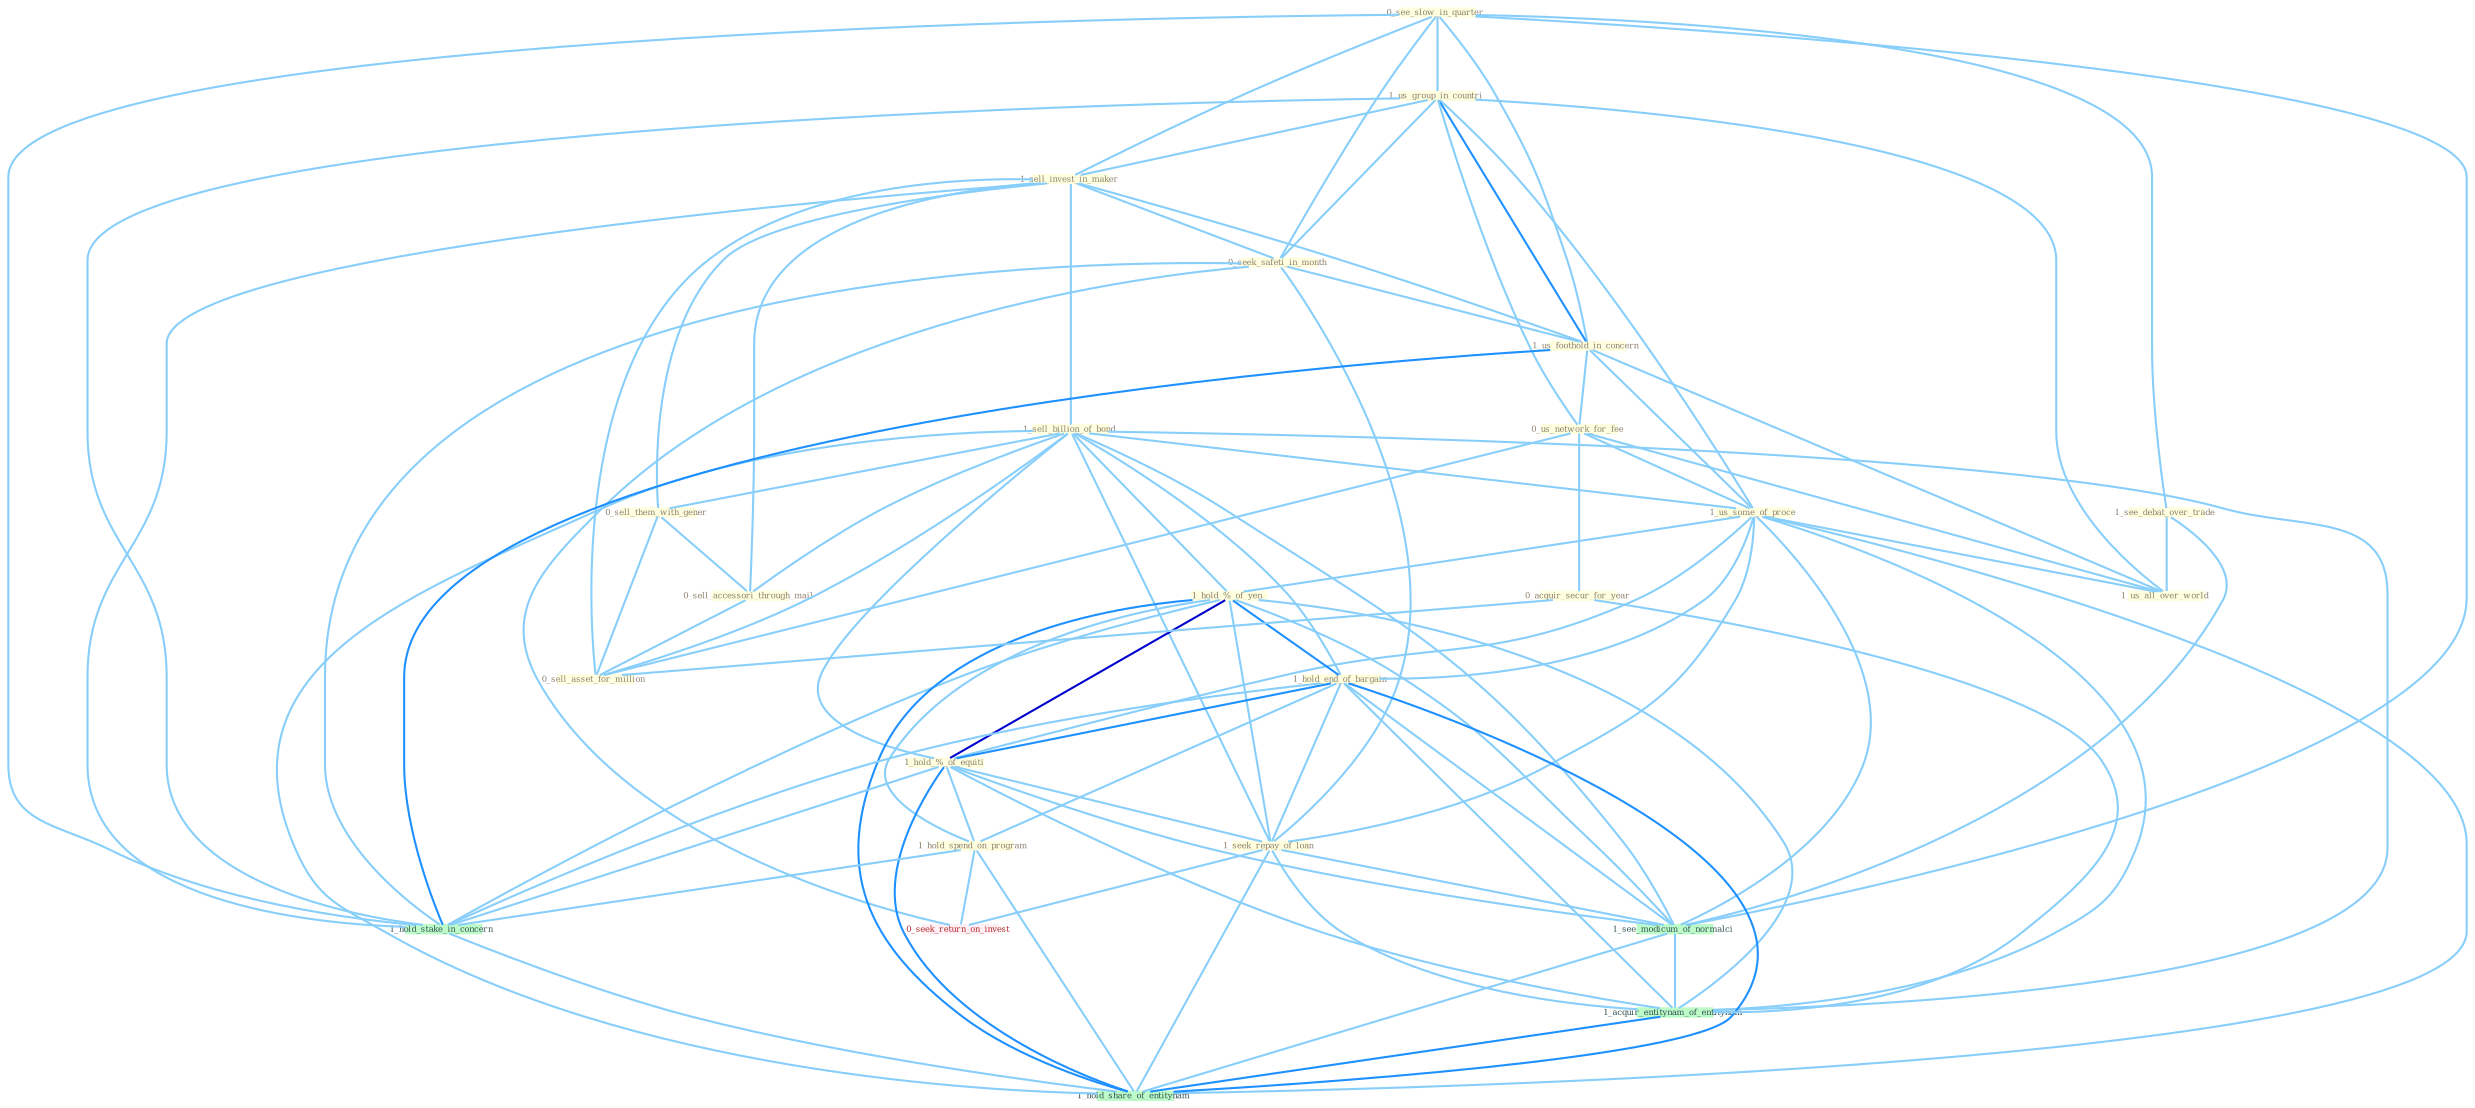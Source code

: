 Graph G{ 
    node
    [shape=polygon,style=filled,width=.5,height=.06,color="#BDFCC9",fixedsize=true,fontsize=4,
    fontcolor="#2f4f4f"];
    {node
    [color="#ffffe0", fontcolor="#8b7d6b"] "0_see_slow_in_quarter " "1_us_group_in_countri " "1_sell_invest_in_maker " "0_seek_safeti_in_month " "1_sell_billion_of_bond " "1_us_foothold_in_concern " "1_see_debat_over_trade " "0_us_network_for_fee " "0_sell_them_with_gener " "1_us_some_of_proce " "1_hold_%_of_yen " "1_hold_end_of_bargain " "1_us_all_over_world " "1_hold_%_of_equiti " "0_acquir_secur_for_year " "1_seek_repay_of_loan " "1_hold_spend_on_program " "0_sell_accessori_through_mail " "0_sell_asset_for_million "}
{node [color="#fff0f5", fontcolor="#b22222"] "0_seek_return_on_invest "}
edge [color="#B0E2FF"];

	"0_see_slow_in_quarter " -- "1_us_group_in_countri " [w="1", color="#87cefa" ];
	"0_see_slow_in_quarter " -- "1_sell_invest_in_maker " [w="1", color="#87cefa" ];
	"0_see_slow_in_quarter " -- "0_seek_safeti_in_month " [w="1", color="#87cefa" ];
	"0_see_slow_in_quarter " -- "1_us_foothold_in_concern " [w="1", color="#87cefa" ];
	"0_see_slow_in_quarter " -- "1_see_debat_over_trade " [w="1", color="#87cefa" ];
	"0_see_slow_in_quarter " -- "1_hold_stake_in_concern " [w="1", color="#87cefa" ];
	"0_see_slow_in_quarter " -- "1_see_modicum_of_normalci " [w="1", color="#87cefa" ];
	"1_us_group_in_countri " -- "1_sell_invest_in_maker " [w="1", color="#87cefa" ];
	"1_us_group_in_countri " -- "0_seek_safeti_in_month " [w="1", color="#87cefa" ];
	"1_us_group_in_countri " -- "1_us_foothold_in_concern " [w="2", color="#1e90ff" , len=0.8];
	"1_us_group_in_countri " -- "0_us_network_for_fee " [w="1", color="#87cefa" ];
	"1_us_group_in_countri " -- "1_us_some_of_proce " [w="1", color="#87cefa" ];
	"1_us_group_in_countri " -- "1_us_all_over_world " [w="1", color="#87cefa" ];
	"1_us_group_in_countri " -- "1_hold_stake_in_concern " [w="1", color="#87cefa" ];
	"1_sell_invest_in_maker " -- "0_seek_safeti_in_month " [w="1", color="#87cefa" ];
	"1_sell_invest_in_maker " -- "1_sell_billion_of_bond " [w="1", color="#87cefa" ];
	"1_sell_invest_in_maker " -- "1_us_foothold_in_concern " [w="1", color="#87cefa" ];
	"1_sell_invest_in_maker " -- "0_sell_them_with_gener " [w="1", color="#87cefa" ];
	"1_sell_invest_in_maker " -- "0_sell_accessori_through_mail " [w="1", color="#87cefa" ];
	"1_sell_invest_in_maker " -- "0_sell_asset_for_million " [w="1", color="#87cefa" ];
	"1_sell_invest_in_maker " -- "1_hold_stake_in_concern " [w="1", color="#87cefa" ];
	"0_seek_safeti_in_month " -- "1_us_foothold_in_concern " [w="1", color="#87cefa" ];
	"0_seek_safeti_in_month " -- "1_seek_repay_of_loan " [w="1", color="#87cefa" ];
	"0_seek_safeti_in_month " -- "1_hold_stake_in_concern " [w="1", color="#87cefa" ];
	"0_seek_safeti_in_month " -- "0_seek_return_on_invest " [w="1", color="#87cefa" ];
	"1_sell_billion_of_bond " -- "0_sell_them_with_gener " [w="1", color="#87cefa" ];
	"1_sell_billion_of_bond " -- "1_us_some_of_proce " [w="1", color="#87cefa" ];
	"1_sell_billion_of_bond " -- "1_hold_%_of_yen " [w="1", color="#87cefa" ];
	"1_sell_billion_of_bond " -- "1_hold_end_of_bargain " [w="1", color="#87cefa" ];
	"1_sell_billion_of_bond " -- "1_hold_%_of_equiti " [w="1", color="#87cefa" ];
	"1_sell_billion_of_bond " -- "1_seek_repay_of_loan " [w="1", color="#87cefa" ];
	"1_sell_billion_of_bond " -- "0_sell_accessori_through_mail " [w="1", color="#87cefa" ];
	"1_sell_billion_of_bond " -- "0_sell_asset_for_million " [w="1", color="#87cefa" ];
	"1_sell_billion_of_bond " -- "1_see_modicum_of_normalci " [w="1", color="#87cefa" ];
	"1_sell_billion_of_bond " -- "1_acquir_entitynam_of_entitynam " [w="1", color="#87cefa" ];
	"1_sell_billion_of_bond " -- "1_hold_share_of_entitynam " [w="1", color="#87cefa" ];
	"1_us_foothold_in_concern " -- "0_us_network_for_fee " [w="1", color="#87cefa" ];
	"1_us_foothold_in_concern " -- "1_us_some_of_proce " [w="1", color="#87cefa" ];
	"1_us_foothold_in_concern " -- "1_us_all_over_world " [w="1", color="#87cefa" ];
	"1_us_foothold_in_concern " -- "1_hold_stake_in_concern " [w="2", color="#1e90ff" , len=0.8];
	"1_see_debat_over_trade " -- "1_us_all_over_world " [w="1", color="#87cefa" ];
	"1_see_debat_over_trade " -- "1_see_modicum_of_normalci " [w="1", color="#87cefa" ];
	"0_us_network_for_fee " -- "1_us_some_of_proce " [w="1", color="#87cefa" ];
	"0_us_network_for_fee " -- "1_us_all_over_world " [w="1", color="#87cefa" ];
	"0_us_network_for_fee " -- "0_acquir_secur_for_year " [w="1", color="#87cefa" ];
	"0_us_network_for_fee " -- "0_sell_asset_for_million " [w="1", color="#87cefa" ];
	"0_sell_them_with_gener " -- "0_sell_accessori_through_mail " [w="1", color="#87cefa" ];
	"0_sell_them_with_gener " -- "0_sell_asset_for_million " [w="1", color="#87cefa" ];
	"1_us_some_of_proce " -- "1_hold_%_of_yen " [w="1", color="#87cefa" ];
	"1_us_some_of_proce " -- "1_hold_end_of_bargain " [w="1", color="#87cefa" ];
	"1_us_some_of_proce " -- "1_us_all_over_world " [w="1", color="#87cefa" ];
	"1_us_some_of_proce " -- "1_hold_%_of_equiti " [w="1", color="#87cefa" ];
	"1_us_some_of_proce " -- "1_seek_repay_of_loan " [w="1", color="#87cefa" ];
	"1_us_some_of_proce " -- "1_see_modicum_of_normalci " [w="1", color="#87cefa" ];
	"1_us_some_of_proce " -- "1_acquir_entitynam_of_entitynam " [w="1", color="#87cefa" ];
	"1_us_some_of_proce " -- "1_hold_share_of_entitynam " [w="1", color="#87cefa" ];
	"1_hold_%_of_yen " -- "1_hold_end_of_bargain " [w="2", color="#1e90ff" , len=0.8];
	"1_hold_%_of_yen " -- "1_hold_%_of_equiti " [w="3", color="#0000cd" , len=0.6];
	"1_hold_%_of_yen " -- "1_seek_repay_of_loan " [w="1", color="#87cefa" ];
	"1_hold_%_of_yen " -- "1_hold_spend_on_program " [w="1", color="#87cefa" ];
	"1_hold_%_of_yen " -- "1_hold_stake_in_concern " [w="1", color="#87cefa" ];
	"1_hold_%_of_yen " -- "1_see_modicum_of_normalci " [w="1", color="#87cefa" ];
	"1_hold_%_of_yen " -- "1_acquir_entitynam_of_entitynam " [w="1", color="#87cefa" ];
	"1_hold_%_of_yen " -- "1_hold_share_of_entitynam " [w="2", color="#1e90ff" , len=0.8];
	"1_hold_end_of_bargain " -- "1_hold_%_of_equiti " [w="2", color="#1e90ff" , len=0.8];
	"1_hold_end_of_bargain " -- "1_seek_repay_of_loan " [w="1", color="#87cefa" ];
	"1_hold_end_of_bargain " -- "1_hold_spend_on_program " [w="1", color="#87cefa" ];
	"1_hold_end_of_bargain " -- "1_hold_stake_in_concern " [w="1", color="#87cefa" ];
	"1_hold_end_of_bargain " -- "1_see_modicum_of_normalci " [w="1", color="#87cefa" ];
	"1_hold_end_of_bargain " -- "1_acquir_entitynam_of_entitynam " [w="1", color="#87cefa" ];
	"1_hold_end_of_bargain " -- "1_hold_share_of_entitynam " [w="2", color="#1e90ff" , len=0.8];
	"1_hold_%_of_equiti " -- "1_seek_repay_of_loan " [w="1", color="#87cefa" ];
	"1_hold_%_of_equiti " -- "1_hold_spend_on_program " [w="1", color="#87cefa" ];
	"1_hold_%_of_equiti " -- "1_hold_stake_in_concern " [w="1", color="#87cefa" ];
	"1_hold_%_of_equiti " -- "1_see_modicum_of_normalci " [w="1", color="#87cefa" ];
	"1_hold_%_of_equiti " -- "1_acquir_entitynam_of_entitynam " [w="1", color="#87cefa" ];
	"1_hold_%_of_equiti " -- "1_hold_share_of_entitynam " [w="2", color="#1e90ff" , len=0.8];
	"0_acquir_secur_for_year " -- "0_sell_asset_for_million " [w="1", color="#87cefa" ];
	"0_acquir_secur_for_year " -- "1_acquir_entitynam_of_entitynam " [w="1", color="#87cefa" ];
	"1_seek_repay_of_loan " -- "0_seek_return_on_invest " [w="1", color="#87cefa" ];
	"1_seek_repay_of_loan " -- "1_see_modicum_of_normalci " [w="1", color="#87cefa" ];
	"1_seek_repay_of_loan " -- "1_acquir_entitynam_of_entitynam " [w="1", color="#87cefa" ];
	"1_seek_repay_of_loan " -- "1_hold_share_of_entitynam " [w="1", color="#87cefa" ];
	"1_hold_spend_on_program " -- "1_hold_stake_in_concern " [w="1", color="#87cefa" ];
	"1_hold_spend_on_program " -- "0_seek_return_on_invest " [w="1", color="#87cefa" ];
	"1_hold_spend_on_program " -- "1_hold_share_of_entitynam " [w="1", color="#87cefa" ];
	"0_sell_accessori_through_mail " -- "0_sell_asset_for_million " [w="1", color="#87cefa" ];
	"1_hold_stake_in_concern " -- "1_hold_share_of_entitynam " [w="1", color="#87cefa" ];
	"1_see_modicum_of_normalci " -- "1_acquir_entitynam_of_entitynam " [w="1", color="#87cefa" ];
	"1_see_modicum_of_normalci " -- "1_hold_share_of_entitynam " [w="1", color="#87cefa" ];
	"1_acquir_entitynam_of_entitynam " -- "1_hold_share_of_entitynam " [w="2", color="#1e90ff" , len=0.8];
}